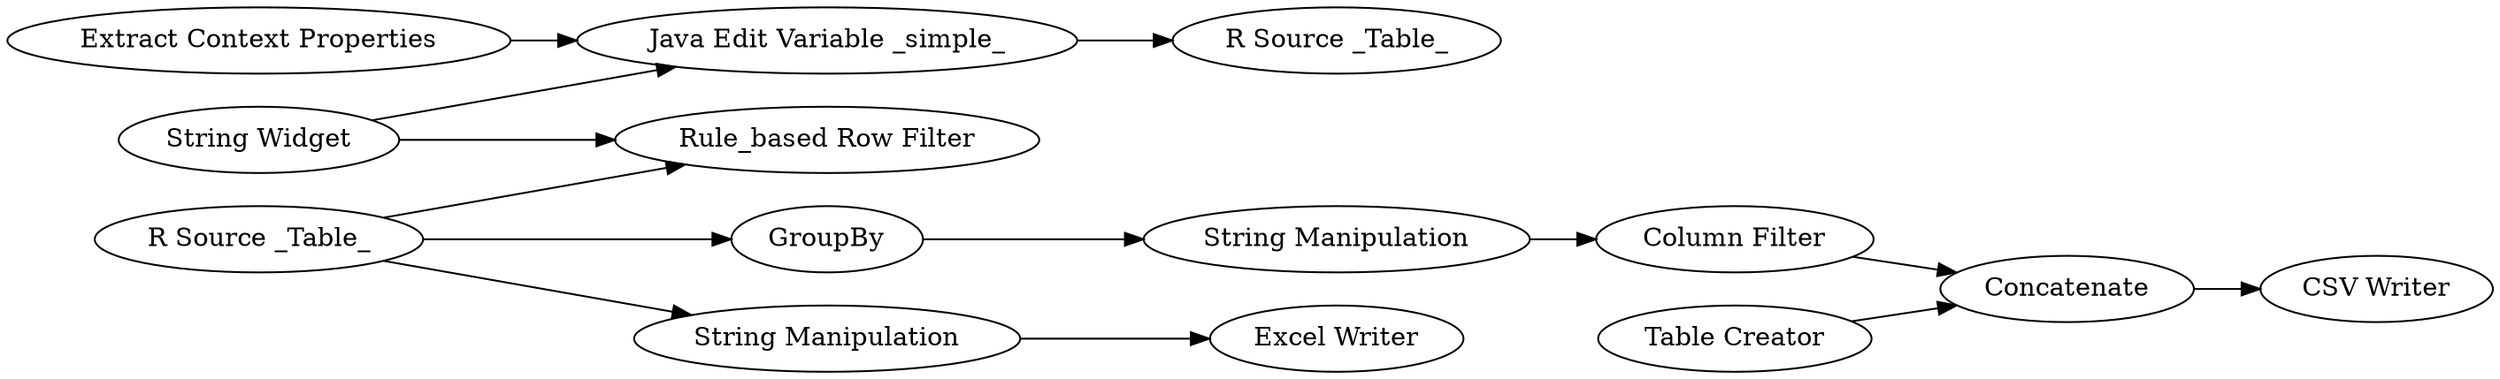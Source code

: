digraph {
	56 -> 16
	9 -> 58
	9 -> 17
	63 -> 62
	64 -> 16
	9 -> 11
	61 -> 63
	17 -> 57
	59 -> 60
	16 -> 14
	58 -> 59
	64 -> 11
	60 -> 63
	16 [label="Java Edit Variable _simple_"]
	64 [label="String Widget"]
	57 [label="Excel Writer"]
	62 [label="CSV Writer"]
	9 [label="R Source _Table_"]
	11 [label="Rule_based Row Filter"]
	58 [label=GroupBy]
	56 [label="Extract Context Properties"]
	63 [label=Concatenate]
	61 [label="Table Creator"]
	14 [label="R Source _Table_"]
	17 [label="String Manipulation"]
	60 [label="Column Filter"]
	59 [label="String Manipulation"]
	rankdir=LR
}
